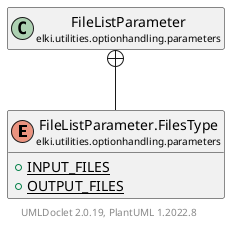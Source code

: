 @startuml
    remove .*\.(Instance|Par|Parameterizer|Factory)$
    set namespaceSeparator none
    hide empty fields
    hide empty methods

    enum "<size:14>FileListParameter.FilesType\n<size:10>elki.utilities.optionhandling.parameters" as elki.utilities.optionhandling.parameters.FileListParameter.FilesType [[FileListParameter.FilesType.html]] {
        {static} +INPUT_FILES
        {static} +OUTPUT_FILES
    }

    class "<size:14>FileListParameter\n<size:10>elki.utilities.optionhandling.parameters" as elki.utilities.optionhandling.parameters.FileListParameter [[FileListParameter.html]]

    elki.utilities.optionhandling.parameters.FileListParameter +-- elki.utilities.optionhandling.parameters.FileListParameter.FilesType

    center footer UMLDoclet 2.0.19, PlantUML 1.2022.8
@enduml
